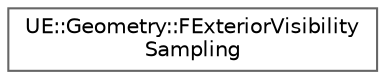 digraph "Graphical Class Hierarchy"
{
 // INTERACTIVE_SVG=YES
 // LATEX_PDF_SIZE
  bgcolor="transparent";
  edge [fontname=Helvetica,fontsize=10,labelfontname=Helvetica,labelfontsize=10];
  node [fontname=Helvetica,fontsize=10,shape=box,height=0.2,width=0.4];
  rankdir="LR";
  Node0 [id="Node000000",label="UE::Geometry::FExteriorVisibility\lSampling",height=0.2,width=0.4,color="grey40", fillcolor="white", style="filled",URL="$dd/d94/structUE_1_1Geometry_1_1FExteriorVisibilitySampling.html",tooltip=" "];
}
